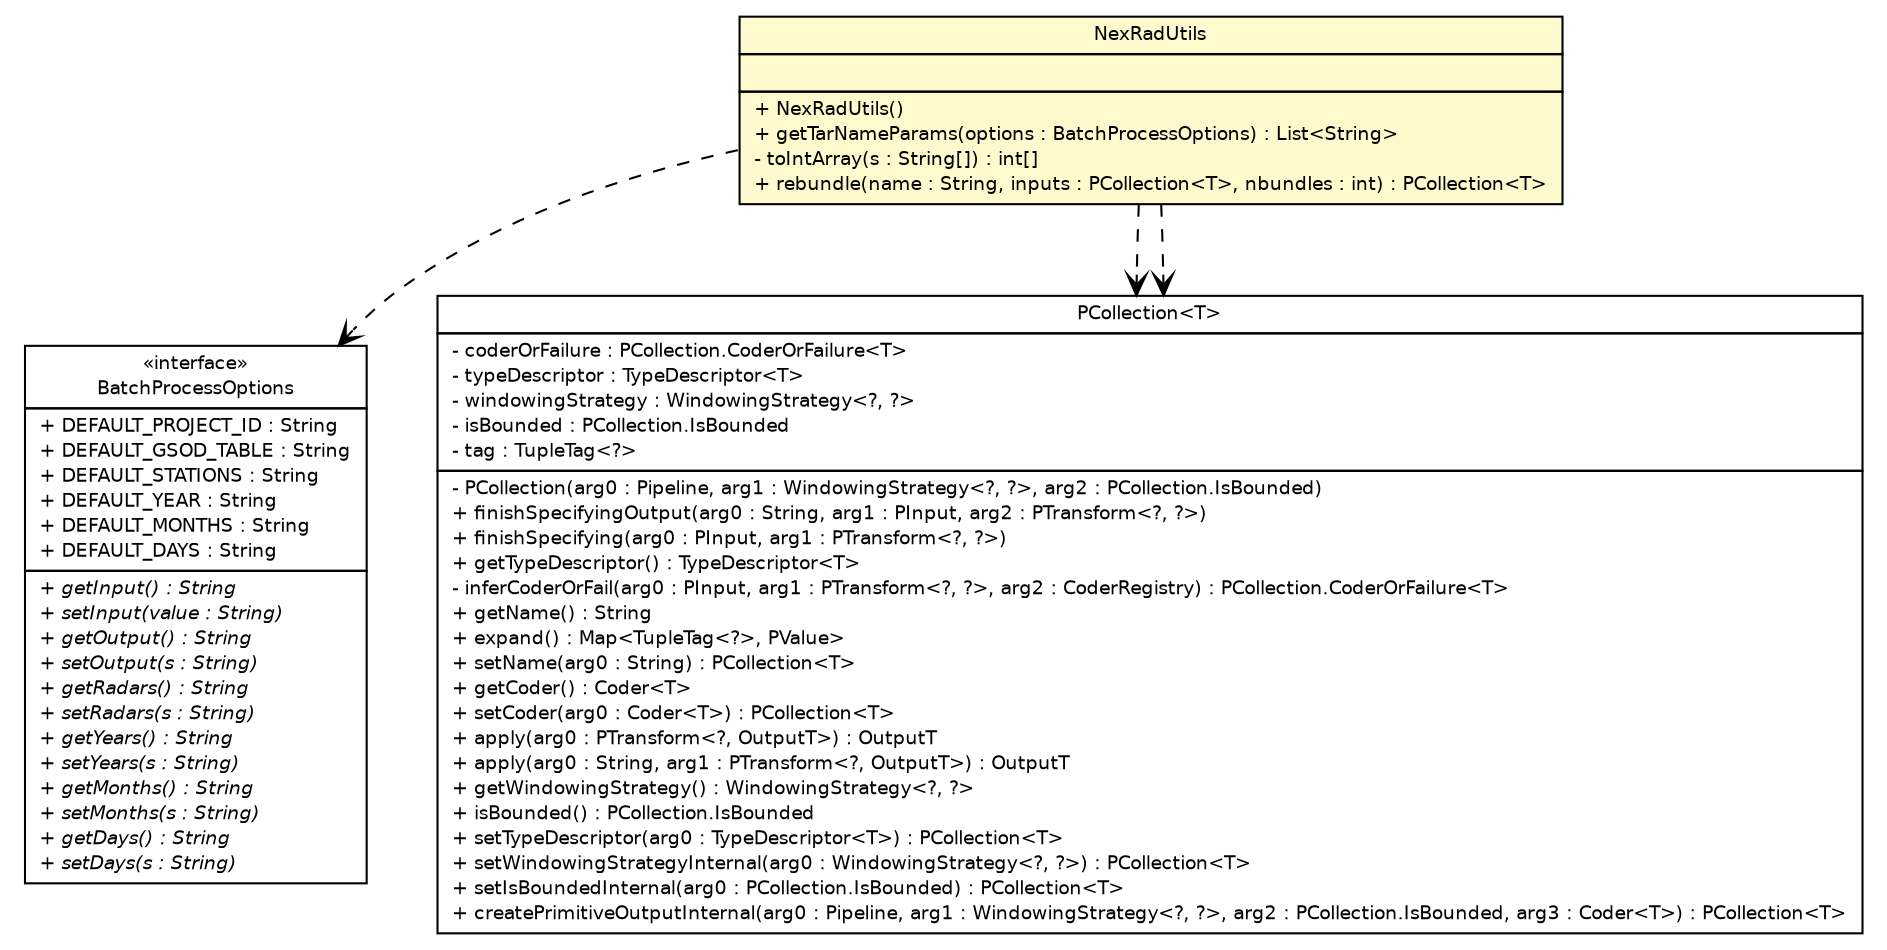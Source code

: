 #!/usr/local/bin/dot
#
# Class diagram 
# Generated by UMLGraph version R5_6-24-gf6e263 (http://www.umlgraph.org/)
#

digraph G {
	edge [fontname="Helvetica",fontsize=10,labelfontname="Helvetica",labelfontsize=10];
	node [fontname="Helvetica",fontsize=10,shape=plaintext];
	nodesep=0.25;
	ranksep=0.5;
	// com.google.cloud.public_datasets.nexrad2.NexRadUtils
	c460 [label=<<table title="com.google.cloud.public_datasets.nexrad2.NexRadUtils" border="0" cellborder="1" cellspacing="0" cellpadding="2" port="p" bgcolor="lemonChiffon" href="./NexRadUtils.html">
		<tr><td><table border="0" cellspacing="0" cellpadding="1">
<tr><td align="center" balign="center"> NexRadUtils </td></tr>
		</table></td></tr>
		<tr><td><table border="0" cellspacing="0" cellpadding="1">
<tr><td align="left" balign="left">  </td></tr>
		</table></td></tr>
		<tr><td><table border="0" cellspacing="0" cellpadding="1">
<tr><td align="left" balign="left"> + NexRadUtils() </td></tr>
<tr><td align="left" balign="left"> + getTarNameParams(options : BatchProcessOptions) : List&lt;String&gt; </td></tr>
<tr><td align="left" balign="left"> - toIntArray(s : String[]) : int[] </td></tr>
<tr><td align="left" balign="left"> + rebundle(name : String, inputs : PCollection&lt;T&gt;, nbundles : int) : PCollection&lt;T&gt; </td></tr>
		</table></td></tr>
		</table>>, URL="./NexRadUtils.html", fontname="Helvetica", fontcolor="black", fontsize=9.0];
	// com.ohair.stephen.edp.BatchProcessOptions
	c467 [label=<<table title="com.ohair.stephen.edp.BatchProcessOptions" border="0" cellborder="1" cellspacing="0" cellpadding="2" port="p" href="../../../../ohair/stephen/edp/BatchProcessOptions.html">
		<tr><td><table border="0" cellspacing="0" cellpadding="1">
<tr><td align="center" balign="center"> &#171;interface&#187; </td></tr>
<tr><td align="center" balign="center"> BatchProcessOptions </td></tr>
		</table></td></tr>
		<tr><td><table border="0" cellspacing="0" cellpadding="1">
<tr><td align="left" balign="left"> + DEFAULT_PROJECT_ID : String </td></tr>
<tr><td align="left" balign="left"> + DEFAULT_GSOD_TABLE : String </td></tr>
<tr><td align="left" balign="left"> + DEFAULT_STATIONS : String </td></tr>
<tr><td align="left" balign="left"> + DEFAULT_YEAR : String </td></tr>
<tr><td align="left" balign="left"> + DEFAULT_MONTHS : String </td></tr>
<tr><td align="left" balign="left"> + DEFAULT_DAYS : String </td></tr>
		</table></td></tr>
		<tr><td><table border="0" cellspacing="0" cellpadding="1">
<tr><td align="left" balign="left"><font face="Helvetica-Oblique" point-size="9.0"> + getInput() : String </font></td></tr>
<tr><td align="left" balign="left"><font face="Helvetica-Oblique" point-size="9.0"> + setInput(value : String) </font></td></tr>
<tr><td align="left" balign="left"><font face="Helvetica-Oblique" point-size="9.0"> + getOutput() : String </font></td></tr>
<tr><td align="left" balign="left"><font face="Helvetica-Oblique" point-size="9.0"> + setOutput(s : String) </font></td></tr>
<tr><td align="left" balign="left"><font face="Helvetica-Oblique" point-size="9.0"> + getRadars() : String </font></td></tr>
<tr><td align="left" balign="left"><font face="Helvetica-Oblique" point-size="9.0"> + setRadars(s : String) </font></td></tr>
<tr><td align="left" balign="left"><font face="Helvetica-Oblique" point-size="9.0"> + getYears() : String </font></td></tr>
<tr><td align="left" balign="left"><font face="Helvetica-Oblique" point-size="9.0"> + setYears(s : String) </font></td></tr>
<tr><td align="left" balign="left"><font face="Helvetica-Oblique" point-size="9.0"> + getMonths() : String </font></td></tr>
<tr><td align="left" balign="left"><font face="Helvetica-Oblique" point-size="9.0"> + setMonths(s : String) </font></td></tr>
<tr><td align="left" balign="left"><font face="Helvetica-Oblique" point-size="9.0"> + getDays() : String </font></td></tr>
<tr><td align="left" balign="left"><font face="Helvetica-Oblique" point-size="9.0"> + setDays(s : String) </font></td></tr>
		</table></td></tr>
		</table>>, URL="../../../../ohair/stephen/edp/BatchProcessOptions.html", fontname="Helvetica", fontcolor="black", fontsize=9.0];
	// com.google.cloud.public_datasets.nexrad2.NexRadUtils DEPEND org.apache.beam.sdk.values.PCollection<T>
	c460:p -> c478:p [taillabel="", label="", headlabel="", fontname="Helvetica", fontcolor="black", fontsize=10.0, color="black", arrowhead=open, style=dashed];
	// com.google.cloud.public_datasets.nexrad2.NexRadUtils DEPEND org.apache.beam.sdk.values.PCollection<T>
	c460:p -> c478:p [taillabel="", label="", headlabel="", fontname="Helvetica", fontcolor="black", fontsize=10.0, color="black", arrowhead=open, style=dashed];
	// com.google.cloud.public_datasets.nexrad2.NexRadUtils DEPEND com.ohair.stephen.edp.BatchProcessOptions
	c460:p -> c467:p [taillabel="", label="", headlabel="", fontname="Helvetica", fontcolor="black", fontsize=10.0, color="black", arrowhead=open, style=dashed];
	// org.apache.beam.sdk.values.PCollection<T>
	c478 [label=<<table title="org.apache.beam.sdk.values.PCollection" border="0" cellborder="1" cellspacing="0" cellpadding="2" port="p" href="http://java.sun.com/j2se/1.4.2/docs/api/org/apache/beam/sdk/values/PCollection.html">
		<tr><td><table border="0" cellspacing="0" cellpadding="1">
<tr><td align="center" balign="center"> PCollection&lt;T&gt; </td></tr>
		</table></td></tr>
		<tr><td><table border="0" cellspacing="0" cellpadding="1">
<tr><td align="left" balign="left"> - coderOrFailure : PCollection.CoderOrFailure&lt;T&gt; </td></tr>
<tr><td align="left" balign="left"> - typeDescriptor : TypeDescriptor&lt;T&gt; </td></tr>
<tr><td align="left" balign="left"> - windowingStrategy : WindowingStrategy&lt;?, ?&gt; </td></tr>
<tr><td align="left" balign="left"> - isBounded : PCollection.IsBounded </td></tr>
<tr><td align="left" balign="left"> - tag : TupleTag&lt;?&gt; </td></tr>
		</table></td></tr>
		<tr><td><table border="0" cellspacing="0" cellpadding="1">
<tr><td align="left" balign="left"> - PCollection(arg0 : Pipeline, arg1 : WindowingStrategy&lt;?, ?&gt;, arg2 : PCollection.IsBounded) </td></tr>
<tr><td align="left" balign="left"> + finishSpecifyingOutput(arg0 : String, arg1 : PInput, arg2 : PTransform&lt;?, ?&gt;) </td></tr>
<tr><td align="left" balign="left"> + finishSpecifying(arg0 : PInput, arg1 : PTransform&lt;?, ?&gt;) </td></tr>
<tr><td align="left" balign="left"> + getTypeDescriptor() : TypeDescriptor&lt;T&gt; </td></tr>
<tr><td align="left" balign="left"> - inferCoderOrFail(arg0 : PInput, arg1 : PTransform&lt;?, ?&gt;, arg2 : CoderRegistry) : PCollection.CoderOrFailure&lt;T&gt; </td></tr>
<tr><td align="left" balign="left"> + getName() : String </td></tr>
<tr><td align="left" balign="left"> + expand() : Map&lt;TupleTag&lt;?&gt;, PValue&gt; </td></tr>
<tr><td align="left" balign="left"> + setName(arg0 : String) : PCollection&lt;T&gt; </td></tr>
<tr><td align="left" balign="left"> + getCoder() : Coder&lt;T&gt; </td></tr>
<tr><td align="left" balign="left"> + setCoder(arg0 : Coder&lt;T&gt;) : PCollection&lt;T&gt; </td></tr>
<tr><td align="left" balign="left"> + apply(arg0 : PTransform&lt;?, OutputT&gt;) : OutputT </td></tr>
<tr><td align="left" balign="left"> + apply(arg0 : String, arg1 : PTransform&lt;?, OutputT&gt;) : OutputT </td></tr>
<tr><td align="left" balign="left"> + getWindowingStrategy() : WindowingStrategy&lt;?, ?&gt; </td></tr>
<tr><td align="left" balign="left"> + isBounded() : PCollection.IsBounded </td></tr>
<tr><td align="left" balign="left"> + setTypeDescriptor(arg0 : TypeDescriptor&lt;T&gt;) : PCollection&lt;T&gt; </td></tr>
<tr><td align="left" balign="left"> + setWindowingStrategyInternal(arg0 : WindowingStrategy&lt;?, ?&gt;) : PCollection&lt;T&gt; </td></tr>
<tr><td align="left" balign="left"> + setIsBoundedInternal(arg0 : PCollection.IsBounded) : PCollection&lt;T&gt; </td></tr>
<tr><td align="left" balign="left"> + createPrimitiveOutputInternal(arg0 : Pipeline, arg1 : WindowingStrategy&lt;?, ?&gt;, arg2 : PCollection.IsBounded, arg3 : Coder&lt;T&gt;) : PCollection&lt;T&gt; </td></tr>
		</table></td></tr>
		</table>>, URL="http://java.sun.com/j2se/1.4.2/docs/api/org/apache/beam/sdk/values/PCollection.html", fontname="Helvetica", fontcolor="black", fontsize=9.0];
}

